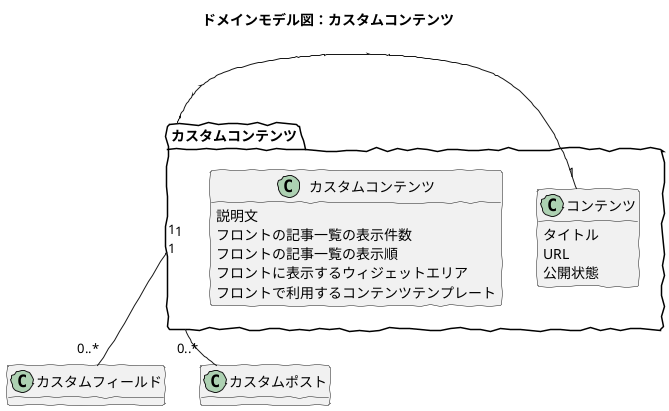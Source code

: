 @startuml
skinparam handwritten true
skinparam backgroundColor white
hide method

title ドメインモデル図：カスタムコンテンツ

package カスタムコンテンツ {
	
	class カスタムコンテンツ {
		説明文
		フロントの記事一覧の表示件数
		フロントの記事一覧の表示順
		フロントに表示するウィジェットエリア
		フロントで利用するコンテンツテンプレート  
	}
	
	class コンテンツ {
		タイトル
		URL
		公開状態
	}

}

カスタムコンテンツ "1" - "1" コンテンツ 
カスタムコンテンツ "1" -down- "0..*" カスタムフィールド
カスタムコンテンツ "1" -down- "0..*" カスタムポスト

@enduml
